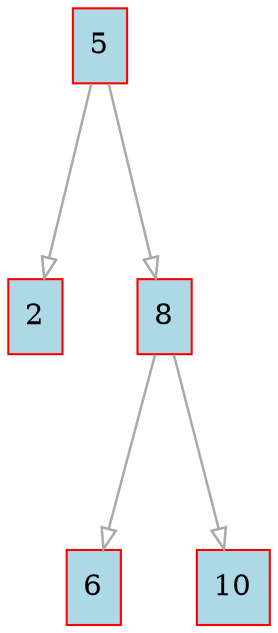 
    digraph g {
        dpi      = 200;
        fontname = "Comic Sans MS";
        fontsize = 20;
        rankdir   =  TB;
        edge [color = darkgrey, arrowhead = onormal, arrowsize = 1, penwidth = 1.2]
        graph[fillcolor = lightgreen, ranksep = 1.3, nodesep = 0.5,
        style = "rounded, filled",color = green, penwidth = 2]

    Node5[shape=rectangle, color="red", width=0.2, style="filled",fillcolor="lightblue", label="5"] 
 
Node2[shape=rectangle, color="red", width=0.2, style="filled",fillcolor="lightblue", label="2"] 
 
Node8[shape=rectangle, color="red", width=0.2, style="filled",fillcolor="lightblue", label="8"] 
 
Node6[shape=rectangle, color="red", width=0.2, style="filled",fillcolor="lightblue", label="6"] 
 
Node10[shape=rectangle, color="red", width=0.2, style="filled",fillcolor="lightblue", label="10"] 
 
Node5->Node2
Node5->Node8
Node8->Node6
Node8->Node10
}
